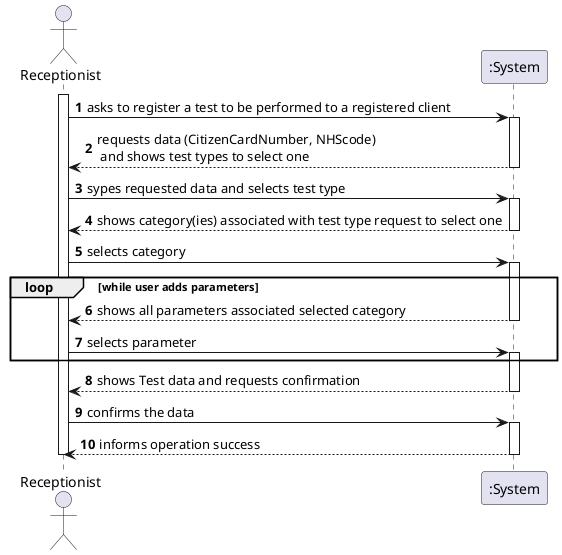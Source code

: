 @startuml

autonumber
actor "Receptionist" as MLT

activate MLT
MLT -> ":System" : asks to register a test to be performed to a registered client
activate ":System"
":System" --> MLT :requests data (CitizenCardNumber, NHScode) \n and shows test types to select one
deactivate ":System"

MLT -> ":System" : sypes requested data and selects test type
activate ":System"

":System" --> MLT : shows category(ies) associated with test type request to select one
deactivate ":System"
MLT -> ":System" : selects category
activate ":System"

loop while user adds parameters
":System" --> MLT : shows all parameters associated selected category
deactivate ":System"
MLT -> ":System" : selects parameter
activate ":System"
end
":System" --> MLT : shows Test data and requests confirmation
deactivate ":System"
MLT -> ":System" : confirms the data
activate ":System"
":System" --> MLT : informs operation success
deactivate ":System"
deactivate MLT

@enduml